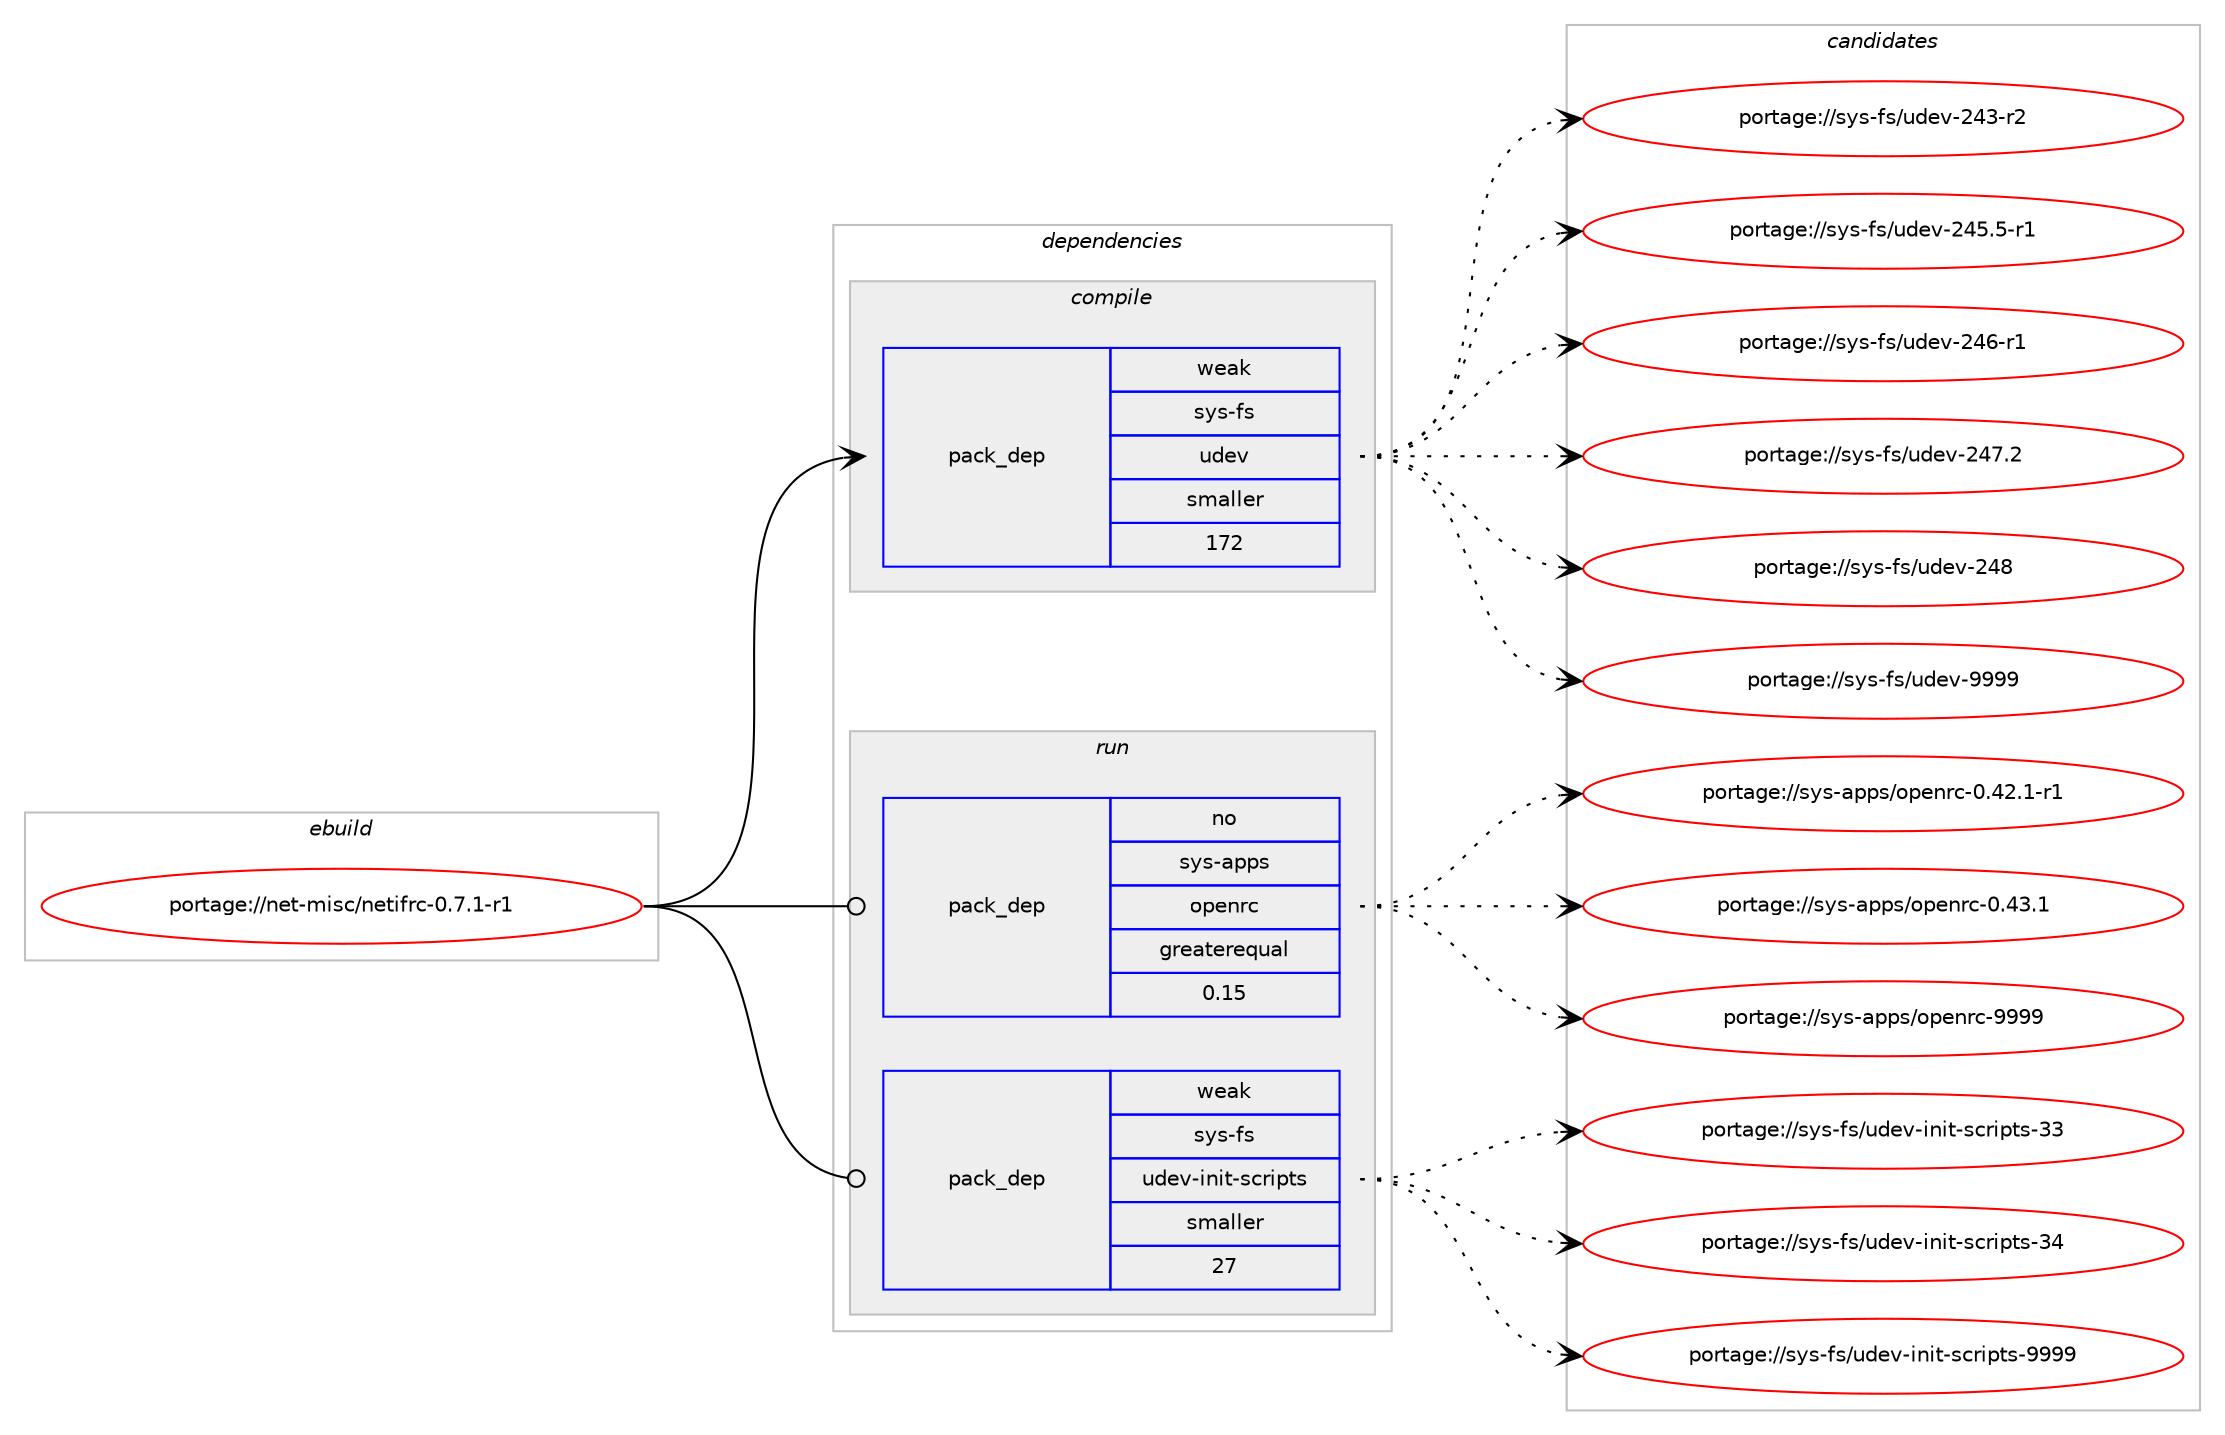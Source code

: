 digraph prolog {

# *************
# Graph options
# *************

newrank=true;
concentrate=true;
compound=true;
graph [rankdir=LR,fontname=Helvetica,fontsize=10,ranksep=1.5];#, ranksep=2.5, nodesep=0.2];
edge  [arrowhead=vee];
node  [fontname=Helvetica,fontsize=10];

# **********
# The ebuild
# **********

subgraph cluster_leftcol {
color=gray;
rank=same;
label=<<i>ebuild</i>>;
id [label="portage://net-misc/netifrc-0.7.1-r1", color=red, width=4, href="../net-misc/netifrc-0.7.1-r1.svg"];
}

# ****************
# The dependencies
# ****************

subgraph cluster_midcol {
color=gray;
label=<<i>dependencies</i>>;
subgraph cluster_compile {
fillcolor="#eeeeee";
style=filled;
label=<<i>compile</i>>;
subgraph pack426 {
dependency1160 [label=<<TABLE BORDER="0" CELLBORDER="1" CELLSPACING="0" CELLPADDING="4" WIDTH="220"><TR><TD ROWSPAN="6" CELLPADDING="30">pack_dep</TD></TR><TR><TD WIDTH="110">weak</TD></TR><TR><TD>sys-fs</TD></TR><TR><TD>udev</TD></TR><TR><TD>smaller</TD></TR><TR><TD>172</TD></TR></TABLE>>, shape=none, color=blue];
}
id:e -> dependency1160:w [weight=20,style="solid",arrowhead="vee"];
}
subgraph cluster_compileandrun {
fillcolor="#eeeeee";
style=filled;
label=<<i>compile and run</i>>;
}
subgraph cluster_run {
fillcolor="#eeeeee";
style=filled;
label=<<i>run</i>>;
# *** BEGIN UNKNOWN DEPENDENCY TYPE (TODO) ***
# id -> package_dependency(portage://net-misc/netifrc-0.7.1-r1,run,no,sys-apps,gentoo-functions,none,[,,],[],[])
# *** END UNKNOWN DEPENDENCY TYPE (TODO) ***

subgraph pack427 {
dependency1161 [label=<<TABLE BORDER="0" CELLBORDER="1" CELLSPACING="0" CELLPADDING="4" WIDTH="220"><TR><TD ROWSPAN="6" CELLPADDING="30">pack_dep</TD></TR><TR><TD WIDTH="110">no</TD></TR><TR><TD>sys-apps</TD></TR><TR><TD>openrc</TD></TR><TR><TD>greaterequal</TD></TR><TR><TD>0.15</TD></TR></TABLE>>, shape=none, color=blue];
}
id:e -> dependency1161:w [weight=20,style="solid",arrowhead="odot"];
subgraph pack428 {
dependency1162 [label=<<TABLE BORDER="0" CELLBORDER="1" CELLSPACING="0" CELLPADDING="4" WIDTH="220"><TR><TD ROWSPAN="6" CELLPADDING="30">pack_dep</TD></TR><TR><TD WIDTH="110">weak</TD></TR><TR><TD>sys-fs</TD></TR><TR><TD>udev-init-scripts</TD></TR><TR><TD>smaller</TD></TR><TR><TD>27</TD></TR></TABLE>>, shape=none, color=blue];
}
id:e -> dependency1162:w [weight=20,style="solid",arrowhead="odot"];
}
}

# **************
# The candidates
# **************

subgraph cluster_choices {
rank=same;
color=gray;
label=<<i>candidates</i>>;

subgraph choice426 {
color=black;
nodesep=1;
choice1151211154510211547117100101118455052514511450 [label="portage://sys-fs/udev-243-r2", color=red, width=4,href="../sys-fs/udev-243-r2.svg"];
choice11512111545102115471171001011184550525346534511449 [label="portage://sys-fs/udev-245.5-r1", color=red, width=4,href="../sys-fs/udev-245.5-r1.svg"];
choice1151211154510211547117100101118455052544511449 [label="portage://sys-fs/udev-246-r1", color=red, width=4,href="../sys-fs/udev-246-r1.svg"];
choice1151211154510211547117100101118455052554650 [label="portage://sys-fs/udev-247.2", color=red, width=4,href="../sys-fs/udev-247.2.svg"];
choice115121115451021154711710010111845505256 [label="portage://sys-fs/udev-248", color=red, width=4,href="../sys-fs/udev-248.svg"];
choice11512111545102115471171001011184557575757 [label="portage://sys-fs/udev-9999", color=red, width=4,href="../sys-fs/udev-9999.svg"];
dependency1160:e -> choice1151211154510211547117100101118455052514511450:w [style=dotted,weight="100"];
dependency1160:e -> choice11512111545102115471171001011184550525346534511449:w [style=dotted,weight="100"];
dependency1160:e -> choice1151211154510211547117100101118455052544511449:w [style=dotted,weight="100"];
dependency1160:e -> choice1151211154510211547117100101118455052554650:w [style=dotted,weight="100"];
dependency1160:e -> choice115121115451021154711710010111845505256:w [style=dotted,weight="100"];
dependency1160:e -> choice11512111545102115471171001011184557575757:w [style=dotted,weight="100"];
}
subgraph choice427 {
color=black;
nodesep=1;
choice11512111545971121121154711111210111011499454846525046494511449 [label="portage://sys-apps/openrc-0.42.1-r1", color=red, width=4,href="../sys-apps/openrc-0.42.1-r1.svg"];
choice1151211154597112112115471111121011101149945484652514649 [label="portage://sys-apps/openrc-0.43.1", color=red, width=4,href="../sys-apps/openrc-0.43.1.svg"];
choice115121115459711211211547111112101110114994557575757 [label="portage://sys-apps/openrc-9999", color=red, width=4,href="../sys-apps/openrc-9999.svg"];
dependency1161:e -> choice11512111545971121121154711111210111011499454846525046494511449:w [style=dotted,weight="100"];
dependency1161:e -> choice1151211154597112112115471111121011101149945484652514649:w [style=dotted,weight="100"];
dependency1161:e -> choice115121115459711211211547111112101110114994557575757:w [style=dotted,weight="100"];
}
subgraph choice428 {
color=black;
nodesep=1;
choice1151211154510211547117100101118451051101051164511599114105112116115455151 [label="portage://sys-fs/udev-init-scripts-33", color=red, width=4,href="../sys-fs/udev-init-scripts-33.svg"];
choice1151211154510211547117100101118451051101051164511599114105112116115455152 [label="portage://sys-fs/udev-init-scripts-34", color=red, width=4,href="../sys-fs/udev-init-scripts-34.svg"];
choice11512111545102115471171001011184510511010511645115991141051121161154557575757 [label="portage://sys-fs/udev-init-scripts-9999", color=red, width=4,href="../sys-fs/udev-init-scripts-9999.svg"];
dependency1162:e -> choice1151211154510211547117100101118451051101051164511599114105112116115455151:w [style=dotted,weight="100"];
dependency1162:e -> choice1151211154510211547117100101118451051101051164511599114105112116115455152:w [style=dotted,weight="100"];
dependency1162:e -> choice11512111545102115471171001011184510511010511645115991141051121161154557575757:w [style=dotted,weight="100"];
}
}

}
